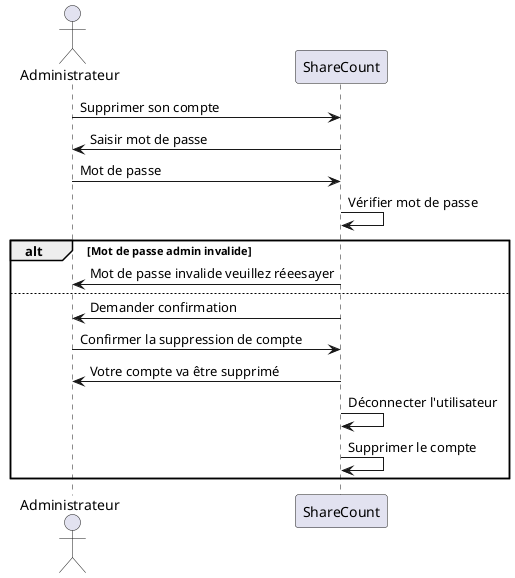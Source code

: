 @startuml  Supprimer son compte admin

actor "Administrateur" as admin
participant ShareCount as sc

admin -> sc : Supprimer son compte
admin 	<- 	sc : Saisir mot de passe
admin 	-> 	sc : Mot de passe
sc 	-> 	sc : Vérifier mot de passe
alt Mot de passe admin invalide
admin 	<- 	sc : Mot de passe invalide veuillez réeesayer
else
sc -> admin : Demander confirmation
admin -> sc : Confirmer la suppression de compte
sc -> admin : Votre compte va être supprimé
sc -> sc : Déconnecter l'utilisateur
sc -> sc : Supprimer le compte
end
@enduml